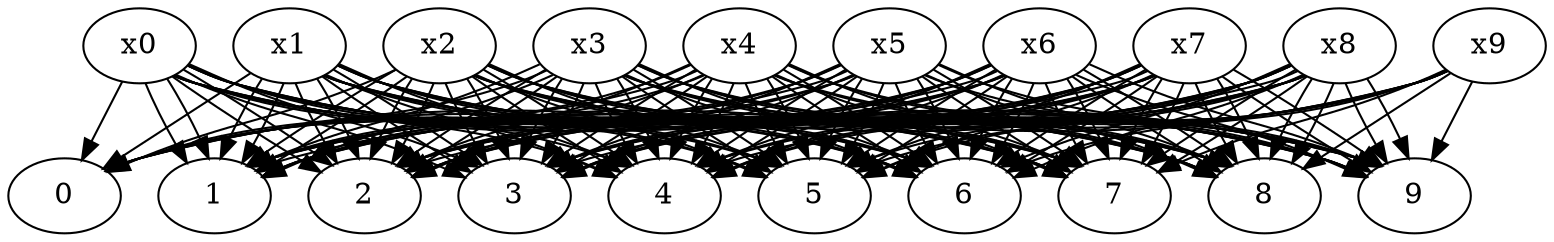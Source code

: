 digraph {
    0x0 []
    0x1 []
    0x2 []
    0x3 []
    0x4 []
    0x5 []
    0x6 []
    0x7 []
    0x8 []
    0x9 []
    1x0 []
    1x1 []
    1x2 []
    1x3 []
    1x4 []
    1x5 []
    1x6 []
    1x7 []
    1x8 []
    1x9 []
    2x0 []
    2x1 []
    2x2 []
    2x3 []
    2x4 []
    2x5 []
    2x6 []
    2x7 []
    2x8 []
    2x9 []
    3x0 []
    3x1 []
    3x2 []
    3x3 []
    3x4 []
    3x5 []
    3x6 []
    3x7 []
    3x8 []
    3x9 []
    4x0 []
    4x1 []
    4x2 []
    4x3 []
    4x4 []
    4x5 []
    4x6 []
    4x7 []
    4x8 []
    4x9 []
    5x0 []
    5x1 []
    5x2 []
    5x3 []
    5x4 []
    5x5 []
    5x6 []
    5x7 []
    5x8 []
    5x9 []
    6x0 []
    6x1 []
    6x2 []
    6x3 []
    6x4 []
    6x5 []
    6x6 []
    6x7 []
    6x8 []
    6x9 []
    7x0 []
    7x1 []
    7x2 []
    7x3 []
    7x4 []
    7x5 []
    7x6 []
    7x7 []
    7x8 []
    7x9 []
    8x0 []
    8x1 []
    8x2 []
    8x3 []
    8x4 []
    8x5 []
    8x6 []
    8x7 []
    8x8 []
    8x9 []
    9x0 []
    9x1 []
    9x2 []
    9x3 []
    9x4 []
    9x5 []
    9x6 []
    9x7 []
    9x8 []
    9x9 []
    0x0 -> 0x1
    0x1 -> 0x2
    0x2 -> 0x3
    0x3 -> 0x4
    0x4 -> 0x5
    0x5 -> 0x6
    0x6 -> 0x7
    0x7 -> 0x8
    0x8 -> 0x9
    0x0 -> 1x0
    1x0 -> 1x1
    0x1 -> 1x1
    1x1 -> 1x2
    0x2 -> 1x2
    1x2 -> 1x3
    0x3 -> 1x3
    1x3 -> 1x4
    0x4 -> 1x4
    1x4 -> 1x5
    0x5 -> 1x5
    1x5 -> 1x6
    0x6 -> 1x6
    1x6 -> 1x7
    0x7 -> 1x7
    1x7 -> 1x8
    0x8 -> 1x8
    1x8 -> 1x9
    0x9 -> 1x9
    1x0 -> 2x0
    2x0 -> 2x1
    1x1 -> 2x1
    2x1 -> 2x2
    1x2 -> 2x2
    2x2 -> 2x3
    1x3 -> 2x3
    2x3 -> 2x4
    1x4 -> 2x4
    2x4 -> 2x5
    1x5 -> 2x5
    2x5 -> 2x6
    1x6 -> 2x6
    2x6 -> 2x7
    1x7 -> 2x7
    2x7 -> 2x8
    1x8 -> 2x8
    2x8 -> 2x9
    1x9 -> 2x9
    2x0 -> 3x0
    3x0 -> 3x1
    2x1 -> 3x1
    3x1 -> 3x2
    2x2 -> 3x2
    3x2 -> 3x3
    2x3 -> 3x3
    3x3 -> 3x4
    2x4 -> 3x4
    3x4 -> 3x5
    2x5 -> 3x5
    3x5 -> 3x6
    2x6 -> 3x6
    3x6 -> 3x7
    2x7 -> 3x7
    3x7 -> 3x8
    2x8 -> 3x8
    3x8 -> 3x9
    2x9 -> 3x9
    3x0 -> 4x0
    4x0 -> 4x1
    3x1 -> 4x1
    4x1 -> 4x2
    3x2 -> 4x2
    4x2 -> 4x3
    3x3 -> 4x3
    4x3 -> 4x4
    3x4 -> 4x4
    4x4 -> 4x5
    3x5 -> 4x5
    4x5 -> 4x6
    3x6 -> 4x6
    4x6 -> 4x7
    3x7 -> 4x7
    4x7 -> 4x8
    3x8 -> 4x8
    4x8 -> 4x9
    3x9 -> 4x9
    4x0 -> 5x0
    5x0 -> 5x1
    4x1 -> 5x1
    5x1 -> 5x2
    4x2 -> 5x2
    5x2 -> 5x3
    4x3 -> 5x3
    5x3 -> 5x4
    4x4 -> 5x4
    5x4 -> 5x5
    4x5 -> 5x5
    5x5 -> 5x6
    4x6 -> 5x6
    5x6 -> 5x7
    4x7 -> 5x7
    5x7 -> 5x8
    4x8 -> 5x8
    5x8 -> 5x9
    4x9 -> 5x9
    5x0 -> 6x0
    6x0 -> 6x1
    5x1 -> 6x1
    6x1 -> 6x2
    5x2 -> 6x2
    6x2 -> 6x3
    5x3 -> 6x3
    6x3 -> 6x4
    5x4 -> 6x4
    6x4 -> 6x5
    5x5 -> 6x5
    6x5 -> 6x6
    5x6 -> 6x6
    6x6 -> 6x7
    5x7 -> 6x7
    6x7 -> 6x8
    5x8 -> 6x8
    6x8 -> 6x9
    5x9 -> 6x9
    6x0 -> 7x0
    7x0 -> 7x1
    6x1 -> 7x1
    7x1 -> 7x2
    6x2 -> 7x2
    7x2 -> 7x3
    6x3 -> 7x3
    7x3 -> 7x4
    6x4 -> 7x4
    7x4 -> 7x5
    6x5 -> 7x5
    7x5 -> 7x6
    6x6 -> 7x6
    7x6 -> 7x7
    6x7 -> 7x7
    7x7 -> 7x8
    6x8 -> 7x8
    7x8 -> 7x9
    6x9 -> 7x9
    7x0 -> 8x0
    8x0 -> 8x1
    7x1 -> 8x1
    8x1 -> 8x2
    7x2 -> 8x2
    8x2 -> 8x3
    7x3 -> 8x3
    8x3 -> 8x4
    7x4 -> 8x4
    8x4 -> 8x5
    7x5 -> 8x5
    8x5 -> 8x6
    7x6 -> 8x6
    8x6 -> 8x7
    7x7 -> 8x7
    8x7 -> 8x8
    7x8 -> 8x8
    8x8 -> 8x9
    7x9 -> 8x9
    8x0 -> 9x0
    9x0 -> 9x1
    8x1 -> 9x1
    9x1 -> 9x2
    8x2 -> 9x2
    9x2 -> 9x3
    8x3 -> 9x3
    9x3 -> 9x4
    8x4 -> 9x4
    9x4 -> 9x5
    8x5 -> 9x5
    9x5 -> 9x6
    8x6 -> 9x6
    9x6 -> 9x7
    8x7 -> 9x7
    9x7 -> 9x8
    8x8 -> 9x8
    9x8 -> 9x9
    8x9 -> 9x9
}

